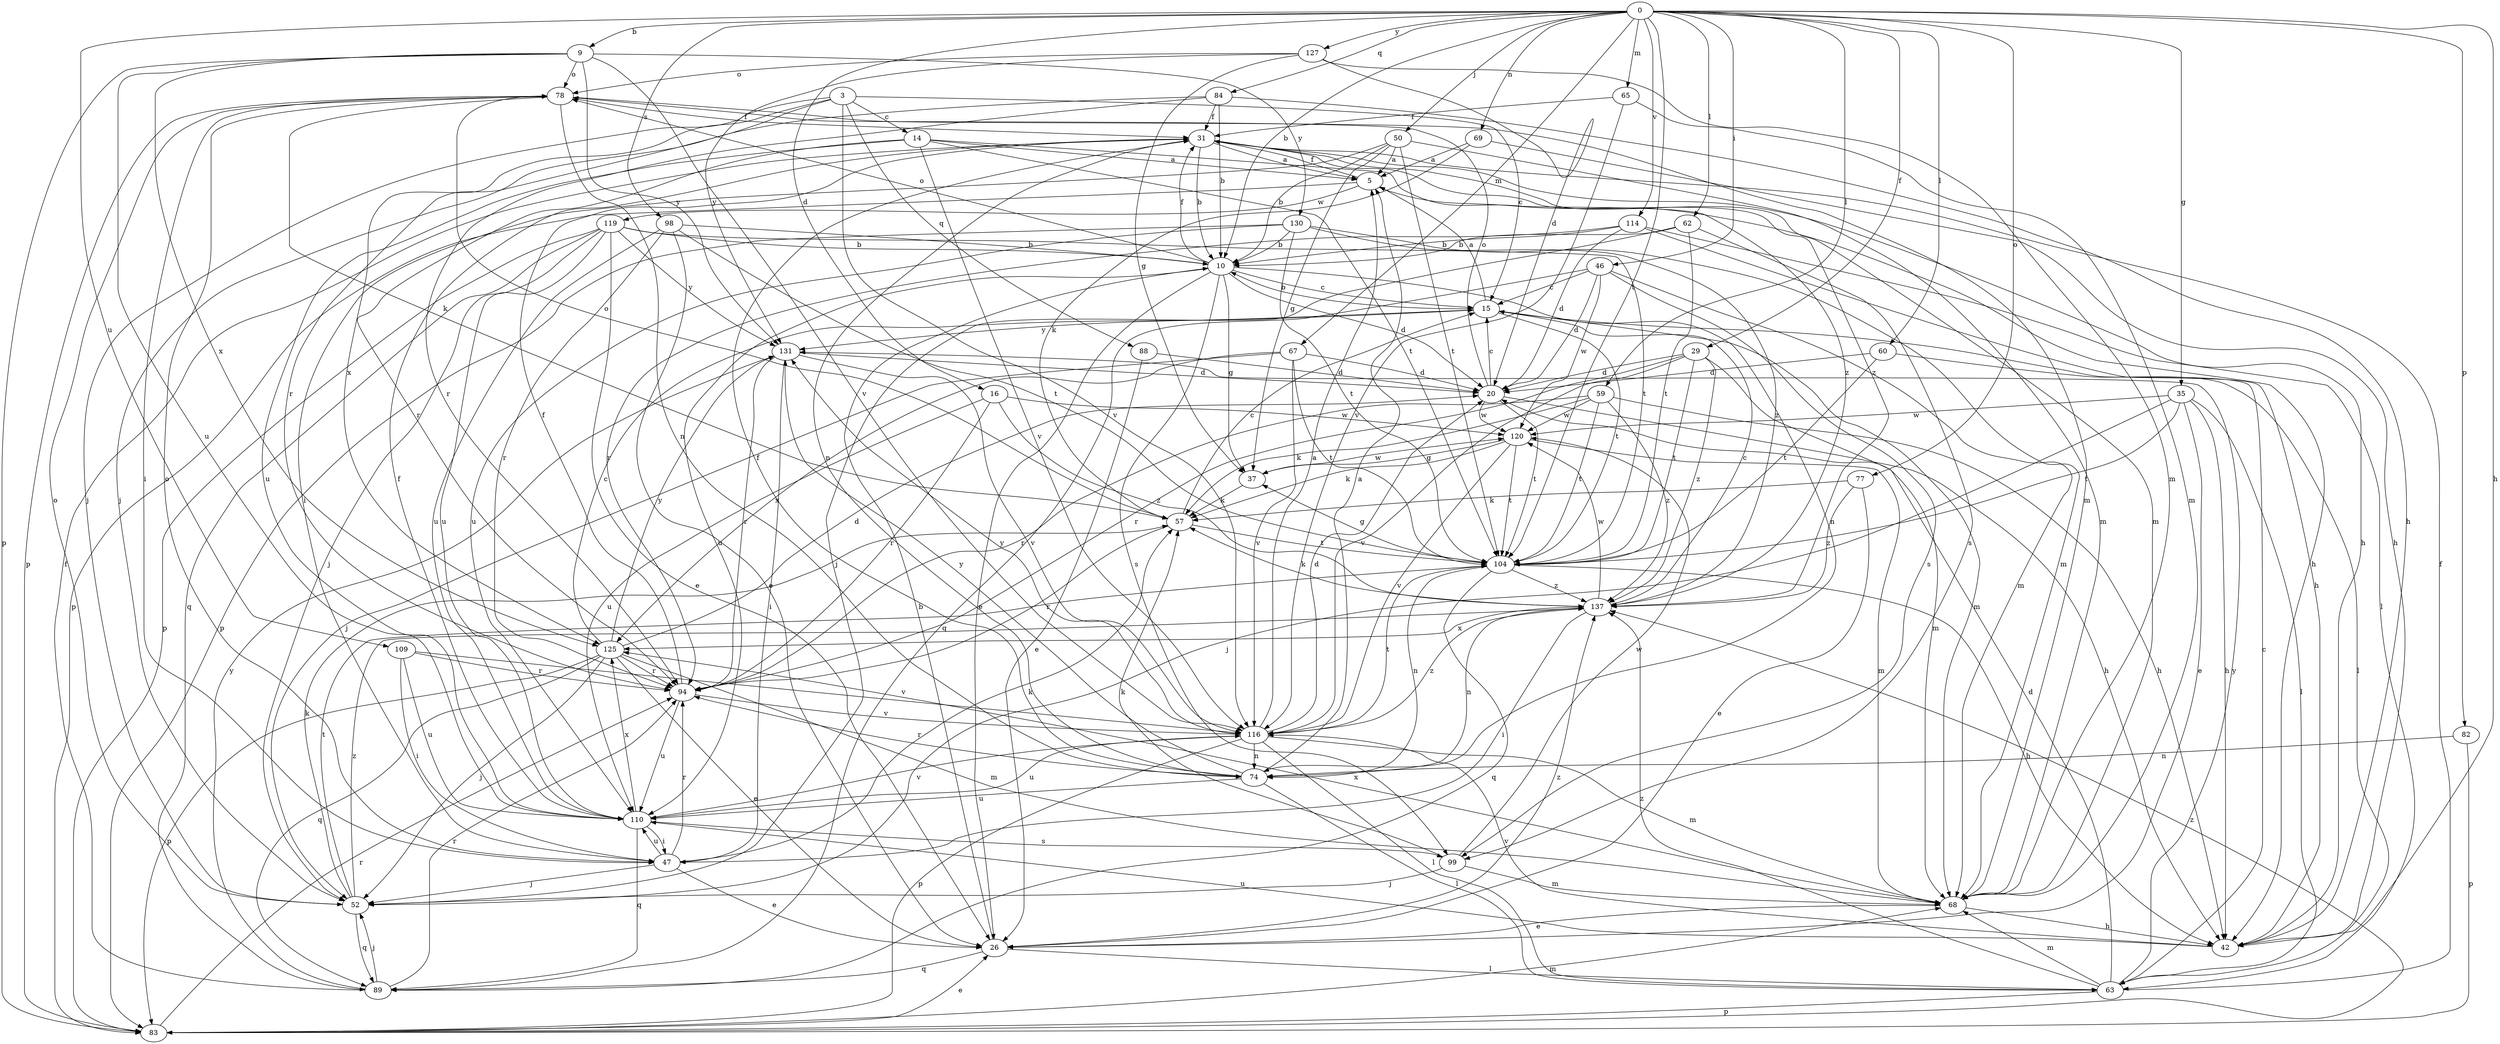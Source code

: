 strict digraph  {
0;
3;
5;
9;
10;
14;
15;
16;
20;
26;
29;
31;
35;
37;
42;
46;
47;
50;
52;
57;
59;
60;
62;
63;
65;
67;
68;
69;
74;
77;
78;
82;
83;
84;
88;
89;
94;
98;
99;
104;
109;
110;
114;
116;
119;
120;
125;
127;
130;
131;
137;
0 -> 9  [label=b];
0 -> 10  [label=b];
0 -> 16  [label=d];
0 -> 29  [label=f];
0 -> 35  [label=g];
0 -> 42  [label=h];
0 -> 46  [label=i];
0 -> 50  [label=j];
0 -> 59  [label=l];
0 -> 60  [label=l];
0 -> 62  [label=l];
0 -> 65  [label=m];
0 -> 67  [label=m];
0 -> 69  [label=n];
0 -> 77  [label=o];
0 -> 82  [label=p];
0 -> 84  [label=q];
0 -> 98  [label=s];
0 -> 104  [label=t];
0 -> 109  [label=u];
0 -> 114  [label=v];
0 -> 127  [label=y];
3 -> 14  [label=c];
3 -> 15  [label=c];
3 -> 52  [label=j];
3 -> 88  [label=q];
3 -> 94  [label=r];
3 -> 116  [label=v];
3 -> 125  [label=x];
5 -> 31  [label=f];
5 -> 42  [label=h];
5 -> 83  [label=p];
5 -> 119  [label=w];
9 -> 78  [label=o];
9 -> 83  [label=p];
9 -> 110  [label=u];
9 -> 116  [label=v];
9 -> 125  [label=x];
9 -> 130  [label=y];
9 -> 131  [label=y];
10 -> 15  [label=c];
10 -> 20  [label=d];
10 -> 26  [label=e];
10 -> 31  [label=f];
10 -> 37  [label=g];
10 -> 74  [label=n];
10 -> 78  [label=o];
10 -> 99  [label=s];
10 -> 110  [label=u];
14 -> 5  [label=a];
14 -> 94  [label=r];
14 -> 104  [label=t];
14 -> 110  [label=u];
14 -> 116  [label=v];
14 -> 137  [label=z];
15 -> 5  [label=a];
15 -> 10  [label=b];
15 -> 68  [label=m];
15 -> 104  [label=t];
15 -> 131  [label=y];
16 -> 94  [label=r];
16 -> 110  [label=u];
16 -> 120  [label=w];
16 -> 137  [label=z];
20 -> 15  [label=c];
20 -> 42  [label=h];
20 -> 78  [label=o];
20 -> 104  [label=t];
20 -> 120  [label=w];
26 -> 10  [label=b];
26 -> 63  [label=l];
26 -> 89  [label=q];
26 -> 137  [label=z];
29 -> 20  [label=d];
29 -> 68  [label=m];
29 -> 94  [label=r];
29 -> 104  [label=t];
29 -> 116  [label=v];
29 -> 137  [label=z];
31 -> 5  [label=a];
31 -> 10  [label=b];
31 -> 42  [label=h];
31 -> 68  [label=m];
31 -> 74  [label=n];
31 -> 137  [label=z];
35 -> 26  [label=e];
35 -> 42  [label=h];
35 -> 52  [label=j];
35 -> 63  [label=l];
35 -> 104  [label=t];
35 -> 120  [label=w];
37 -> 57  [label=k];
37 -> 120  [label=w];
42 -> 110  [label=u];
42 -> 116  [label=v];
46 -> 15  [label=c];
46 -> 20  [label=d];
46 -> 68  [label=m];
46 -> 89  [label=q];
46 -> 99  [label=s];
46 -> 120  [label=w];
47 -> 26  [label=e];
47 -> 52  [label=j];
47 -> 57  [label=k];
47 -> 78  [label=o];
47 -> 94  [label=r];
47 -> 110  [label=u];
50 -> 5  [label=a];
50 -> 10  [label=b];
50 -> 37  [label=g];
50 -> 47  [label=i];
50 -> 68  [label=m];
50 -> 104  [label=t];
52 -> 57  [label=k];
52 -> 78  [label=o];
52 -> 89  [label=q];
52 -> 104  [label=t];
52 -> 137  [label=z];
57 -> 15  [label=c];
57 -> 78  [label=o];
57 -> 94  [label=r];
57 -> 104  [label=t];
59 -> 42  [label=h];
59 -> 57  [label=k];
59 -> 94  [label=r];
59 -> 104  [label=t];
59 -> 120  [label=w];
59 -> 137  [label=z];
60 -> 20  [label=d];
60 -> 63  [label=l];
60 -> 104  [label=t];
62 -> 10  [label=b];
62 -> 52  [label=j];
62 -> 99  [label=s];
62 -> 104  [label=t];
63 -> 15  [label=c];
63 -> 20  [label=d];
63 -> 31  [label=f];
63 -> 68  [label=m];
63 -> 83  [label=p];
63 -> 131  [label=y];
63 -> 137  [label=z];
65 -> 31  [label=f];
65 -> 68  [label=m];
65 -> 116  [label=v];
67 -> 20  [label=d];
67 -> 52  [label=j];
67 -> 104  [label=t];
67 -> 116  [label=v];
67 -> 125  [label=x];
68 -> 26  [label=e];
68 -> 42  [label=h];
68 -> 125  [label=x];
69 -> 5  [label=a];
69 -> 42  [label=h];
69 -> 57  [label=k];
74 -> 5  [label=a];
74 -> 31  [label=f];
74 -> 63  [label=l];
74 -> 94  [label=r];
74 -> 110  [label=u];
74 -> 131  [label=y];
77 -> 26  [label=e];
77 -> 57  [label=k];
77 -> 137  [label=z];
78 -> 31  [label=f];
78 -> 47  [label=i];
78 -> 57  [label=k];
78 -> 68  [label=m];
78 -> 74  [label=n];
78 -> 83  [label=p];
82 -> 74  [label=n];
82 -> 83  [label=p];
83 -> 26  [label=e];
83 -> 68  [label=m];
83 -> 94  [label=r];
83 -> 137  [label=z];
84 -> 10  [label=b];
84 -> 31  [label=f];
84 -> 42  [label=h];
84 -> 52  [label=j];
84 -> 94  [label=r];
88 -> 20  [label=d];
88 -> 26  [label=e];
89 -> 31  [label=f];
89 -> 52  [label=j];
89 -> 94  [label=r];
89 -> 131  [label=y];
94 -> 31  [label=f];
94 -> 110  [label=u];
94 -> 116  [label=v];
98 -> 10  [label=b];
98 -> 26  [label=e];
98 -> 94  [label=r];
98 -> 104  [label=t];
98 -> 110  [label=u];
99 -> 52  [label=j];
99 -> 57  [label=k];
99 -> 68  [label=m];
99 -> 120  [label=w];
104 -> 37  [label=g];
104 -> 42  [label=h];
104 -> 74  [label=n];
104 -> 89  [label=q];
104 -> 137  [label=z];
109 -> 47  [label=i];
109 -> 94  [label=r];
109 -> 110  [label=u];
109 -> 116  [label=v];
110 -> 31  [label=f];
110 -> 47  [label=i];
110 -> 89  [label=q];
110 -> 99  [label=s];
110 -> 116  [label=v];
110 -> 125  [label=x];
114 -> 10  [label=b];
114 -> 20  [label=d];
114 -> 42  [label=h];
114 -> 63  [label=l];
114 -> 94  [label=r];
116 -> 5  [label=a];
116 -> 20  [label=d];
116 -> 63  [label=l];
116 -> 68  [label=m];
116 -> 74  [label=n];
116 -> 83  [label=p];
116 -> 104  [label=t];
116 -> 110  [label=u];
116 -> 131  [label=y];
116 -> 137  [label=z];
119 -> 10  [label=b];
119 -> 26  [label=e];
119 -> 52  [label=j];
119 -> 83  [label=p];
119 -> 89  [label=q];
119 -> 104  [label=t];
119 -> 110  [label=u];
119 -> 131  [label=y];
120 -> 37  [label=g];
120 -> 57  [label=k];
120 -> 68  [label=m];
120 -> 104  [label=t];
120 -> 116  [label=v];
125 -> 15  [label=c];
125 -> 20  [label=d];
125 -> 26  [label=e];
125 -> 52  [label=j];
125 -> 68  [label=m];
125 -> 83  [label=p];
125 -> 89  [label=q];
125 -> 94  [label=r];
125 -> 131  [label=y];
127 -> 20  [label=d];
127 -> 37  [label=g];
127 -> 68  [label=m];
127 -> 78  [label=o];
127 -> 131  [label=y];
130 -> 10  [label=b];
130 -> 68  [label=m];
130 -> 83  [label=p];
130 -> 104  [label=t];
130 -> 110  [label=u];
130 -> 137  [label=z];
131 -> 20  [label=d];
131 -> 47  [label=i];
131 -> 94  [label=r];
131 -> 116  [label=v];
137 -> 15  [label=c];
137 -> 47  [label=i];
137 -> 57  [label=k];
137 -> 74  [label=n];
137 -> 120  [label=w];
137 -> 125  [label=x];
}
